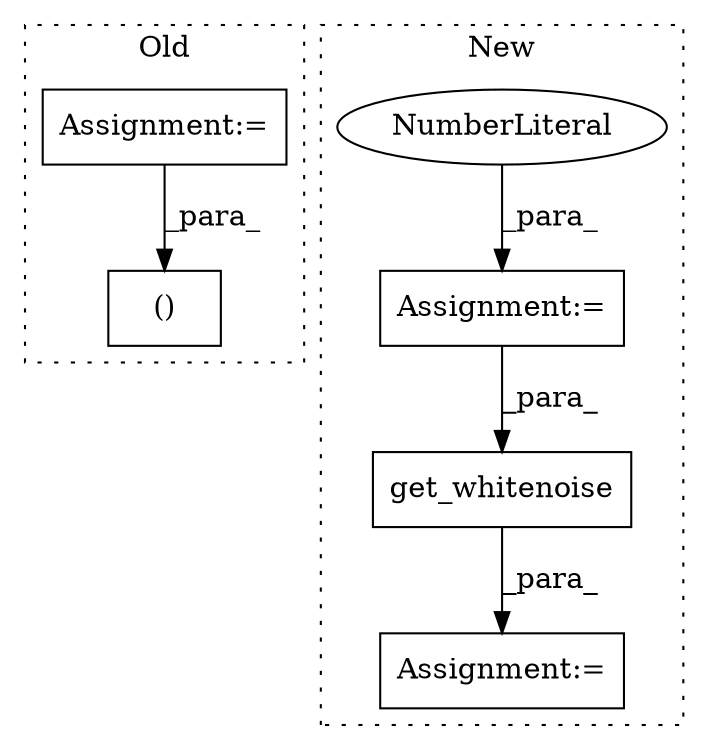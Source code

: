 digraph G {
subgraph cluster0 {
1 [label="()" a="106" s="19303" l="34" shape="box"];
6 [label="Assignment:=" a="7" s="18758" l="19" shape="box"];
label = "Old";
style="dotted";
}
subgraph cluster1 {
2 [label="get_whitenoise" a="32" s="11968,11994" l="15,1" shape="box"];
3 [label="Assignment:=" a="7" s="11961" l="2" shape="box"];
4 [label="Assignment:=" a="7" s="11924" l="1" shape="box"];
5 [label="NumberLiteral" a="34" s="11925" l="4" shape="ellipse"];
label = "New";
style="dotted";
}
2 -> 3 [label="_para_"];
4 -> 2 [label="_para_"];
5 -> 4 [label="_para_"];
6 -> 1 [label="_para_"];
}